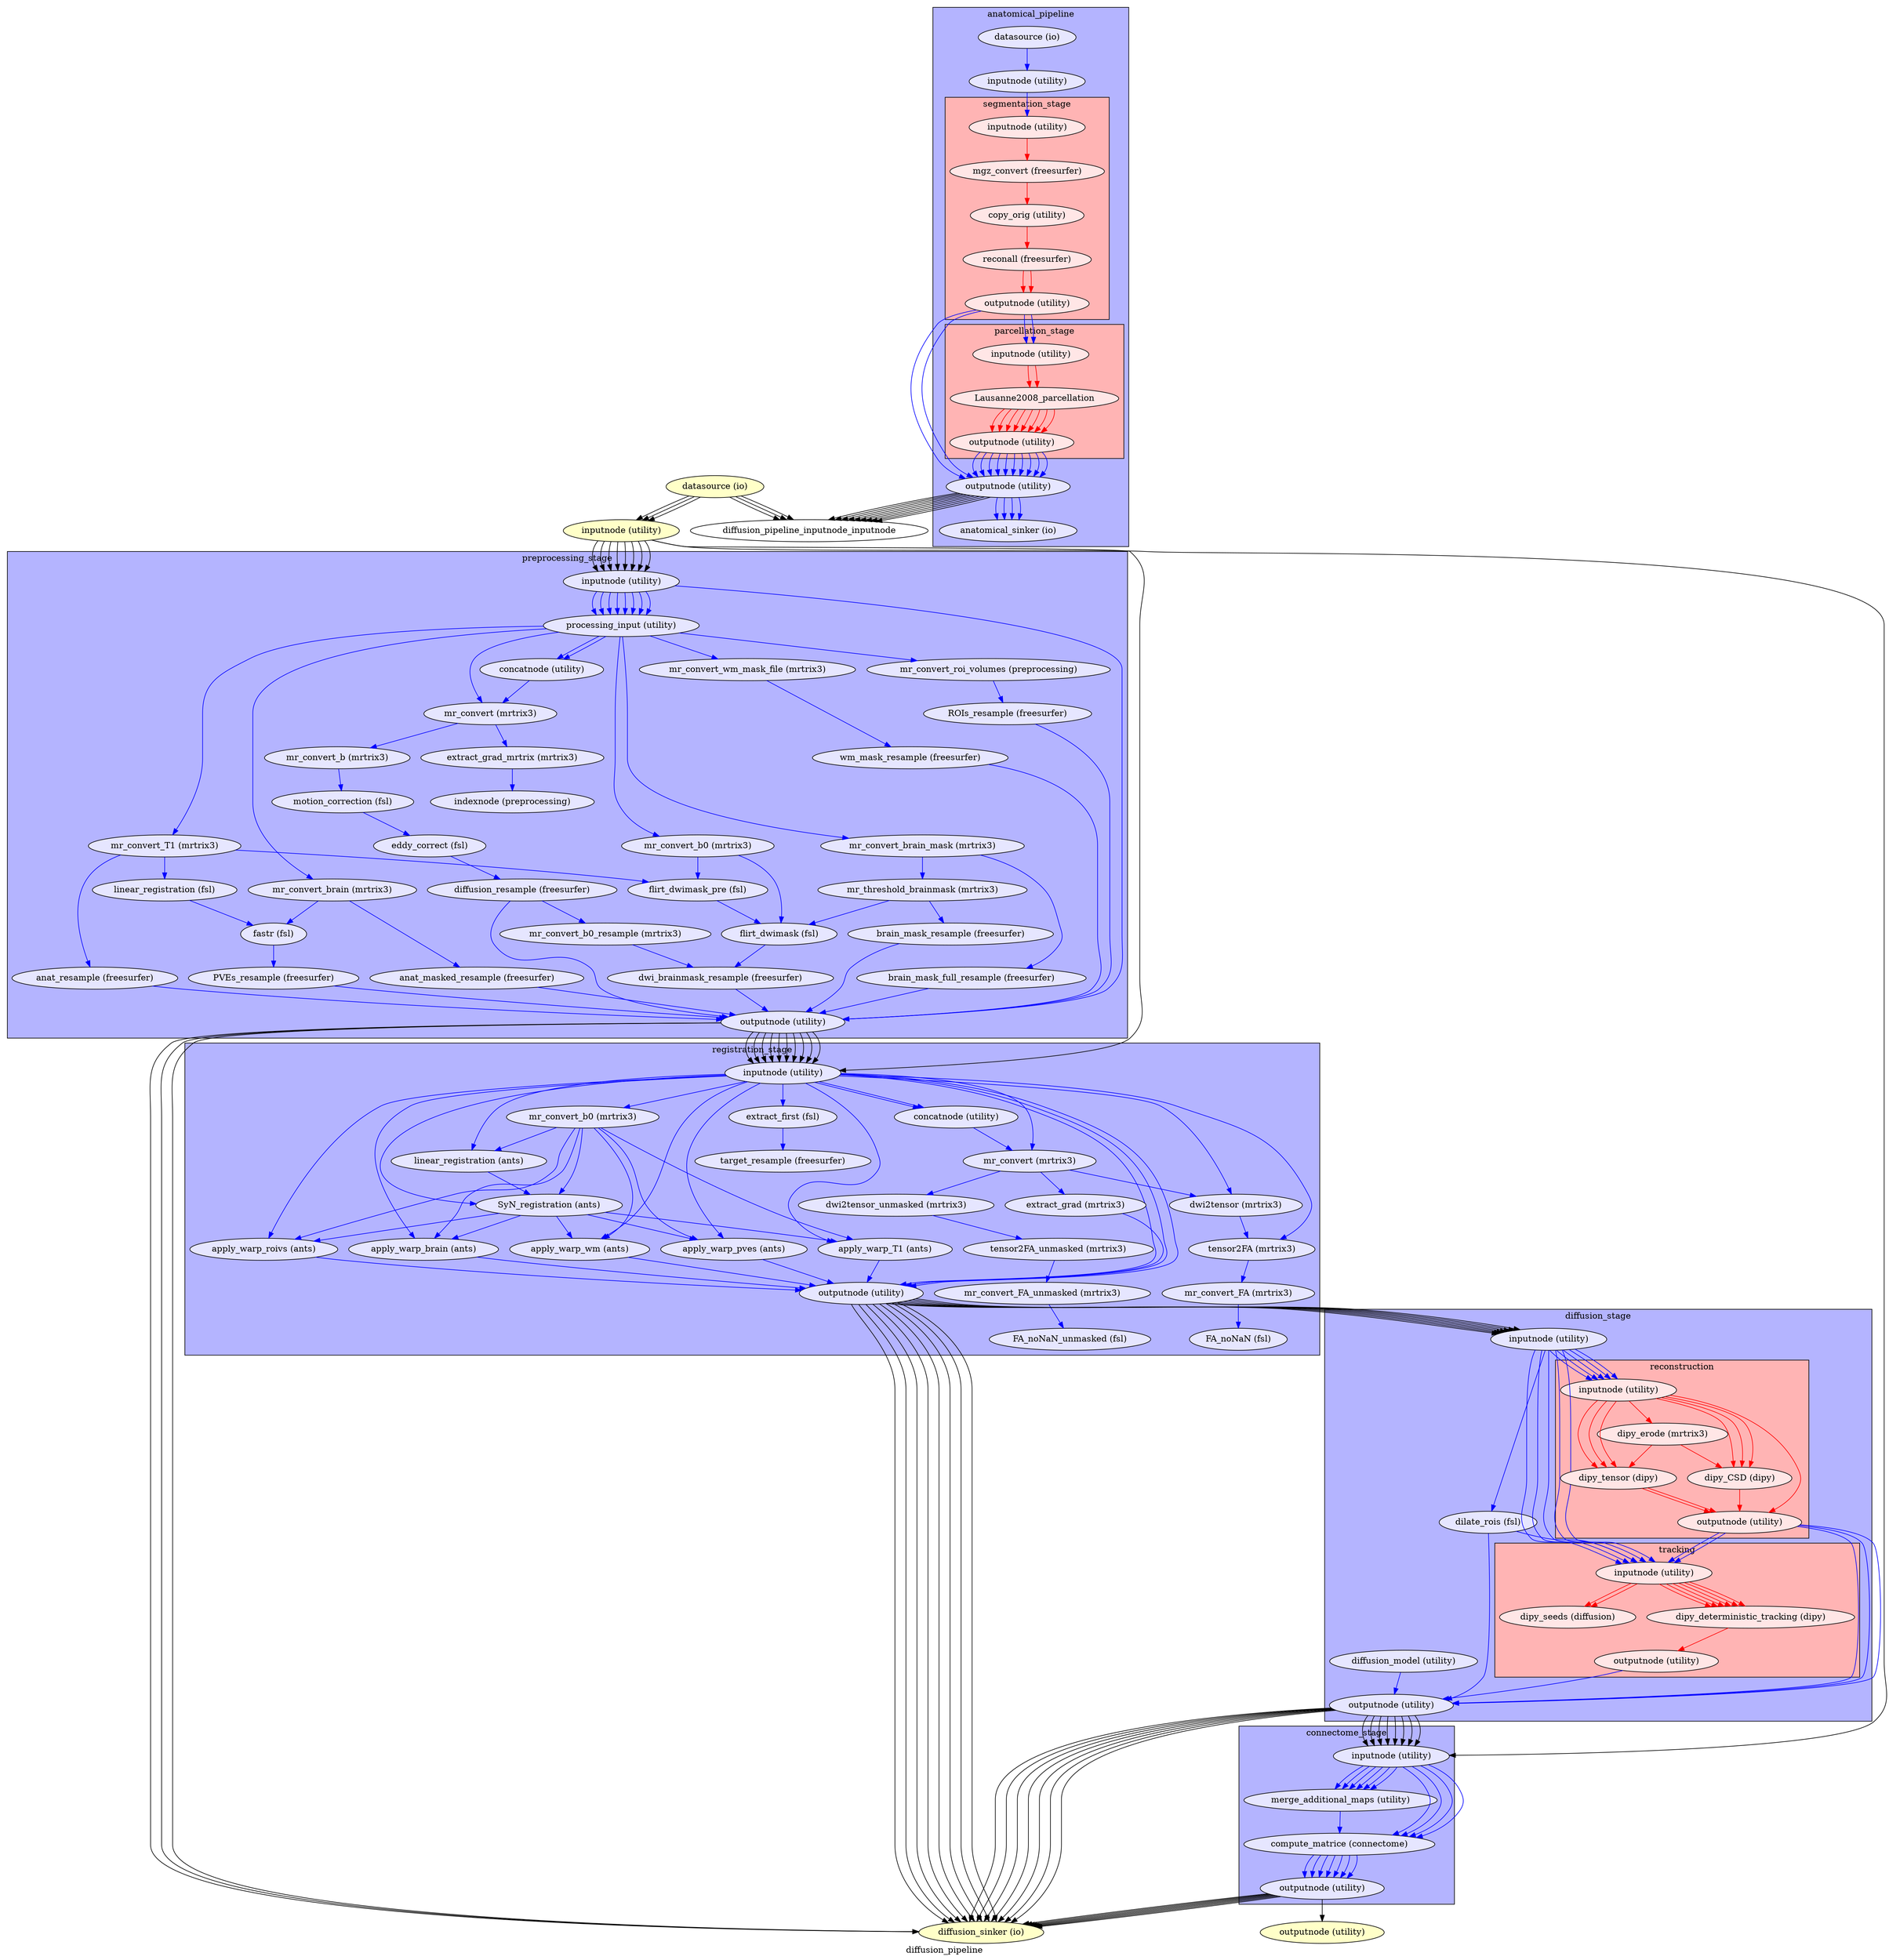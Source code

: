 digraph diffusion_pipeline{
  label="diffusion_pipeline";
  diffusion_pipeline_datasource[label="datasource (io)", style=filled, fillcolor="#FFFFC8"];
  diffusion_pipeline_inputnode[label="inputnode (utility)", style=filled, fillcolor="#FFFFC8"];
  diffusion_pipeline_outputnode[label="outputnode (utility)", style=filled, fillcolor="#FFFFC8"];
  diffusion_pipeline_diffusion_sinker[label="diffusion_sinker (io)", style=filled, fillcolor="#FFFFC8"];
  diffusion_pipeline_datasource -> diffusion_pipeline_inputnode;
  diffusion_pipeline_datasource -> diffusion_pipeline_inputnode;
  diffusion_pipeline_datasource -> diffusion_pipeline_inputnode;
  subgraph cluster_diffusion_pipeline_anatomical_pipeline {
      edge [color="#0000FF"];
      style=filled;
      fillcolor="#B4B4FF";
      label="anatomical_pipeline";
    diffusion_pipeline_anatomical_pipeline_datasource[label="datasource (io)", style=filled, fillcolor="#E6E6FF"];
    diffusion_pipeline_anatomical_pipeline_inputnode[label="inputnode (utility)", style=filled, fillcolor="#E6E6FF"];
    diffusion_pipeline_anatomical_pipeline_outputnode[label="outputnode (utility)", style=filled, fillcolor="#E6E6FF"];
    diffusion_pipeline_anatomical_pipeline_anatomical_sinker[label="anatomical_sinker (io)", style=filled, fillcolor="#E6E6FF"];
    diffusion_pipeline_anatomical_pipeline_datasource -> diffusion_pipeline_anatomical_pipeline_inputnode;
    subgraph cluster_diffusion_pipeline_anatomical_pipeline_segmentation_stage {
            edge [color="#FF0000"];
            style=filled;
            fillcolor="#FFB4B4";
            label="segmentation_stage";
        diffusion_pipeline_anatomical_pipeline_segmentation_stage_inputnode[label="inputnode (utility)", style=filled, fillcolor="#FFE6E6"];
        diffusion_pipeline_anatomical_pipeline_segmentation_stage_mgz_convert[label="mgz_convert (freesurfer)", style=filled, fillcolor="#FFE6E6"];
        diffusion_pipeline_anatomical_pipeline_segmentation_stage_copy_orig[label="copy_orig (utility)", style=filled, fillcolor="#FFE6E6"];
        diffusion_pipeline_anatomical_pipeline_segmentation_stage_reconall[label="reconall (freesurfer)", style=filled, fillcolor="#FFE6E6"];
        diffusion_pipeline_anatomical_pipeline_segmentation_stage_outputnode[label="outputnode (utility)", style=filled, fillcolor="#FFE6E6"];
        diffusion_pipeline_anatomical_pipeline_segmentation_stage_inputnode -> diffusion_pipeline_anatomical_pipeline_segmentation_stage_mgz_convert;
        diffusion_pipeline_anatomical_pipeline_segmentation_stage_mgz_convert -> diffusion_pipeline_anatomical_pipeline_segmentation_stage_copy_orig;
        diffusion_pipeline_anatomical_pipeline_segmentation_stage_copy_orig -> diffusion_pipeline_anatomical_pipeline_segmentation_stage_reconall;
        diffusion_pipeline_anatomical_pipeline_segmentation_stage_reconall -> diffusion_pipeline_anatomical_pipeline_segmentation_stage_outputnode;
        diffusion_pipeline_anatomical_pipeline_segmentation_stage_reconall -> diffusion_pipeline_anatomical_pipeline_segmentation_stage_outputnode;
    }
    subgraph cluster_diffusion_pipeline_anatomical_pipeline_parcellation_stage {
            edge [color="#FF0000"];
            style=filled;
            fillcolor="#FFB4B4";
            label="parcellation_stage";
        diffusion_pipeline_anatomical_pipeline_parcellation_stage_inputnode[label="inputnode (utility)", style=filled, fillcolor="#FFE6E6"];
        diffusion_pipeline_anatomical_pipeline_parcellation_stage_Lausanne2008_parcellation[label="Lausanne2008_parcellation", style=filled, fillcolor="#FFE6E6"];
        diffusion_pipeline_anatomical_pipeline_parcellation_stage_outputnode[label="outputnode (utility)", style=filled, fillcolor="#FFE6E6"];
        diffusion_pipeline_anatomical_pipeline_parcellation_stage_inputnode -> diffusion_pipeline_anatomical_pipeline_parcellation_stage_Lausanne2008_parcellation;
        diffusion_pipeline_anatomical_pipeline_parcellation_stage_inputnode -> diffusion_pipeline_anatomical_pipeline_parcellation_stage_Lausanne2008_parcellation;
        diffusion_pipeline_anatomical_pipeline_parcellation_stage_Lausanne2008_parcellation -> diffusion_pipeline_anatomical_pipeline_parcellation_stage_outputnode;
        diffusion_pipeline_anatomical_pipeline_parcellation_stage_Lausanne2008_parcellation -> diffusion_pipeline_anatomical_pipeline_parcellation_stage_outputnode;
        diffusion_pipeline_anatomical_pipeline_parcellation_stage_Lausanne2008_parcellation -> diffusion_pipeline_anatomical_pipeline_parcellation_stage_outputnode;
        diffusion_pipeline_anatomical_pipeline_parcellation_stage_Lausanne2008_parcellation -> diffusion_pipeline_anatomical_pipeline_parcellation_stage_outputnode;
        diffusion_pipeline_anatomical_pipeline_parcellation_stage_Lausanne2008_parcellation -> diffusion_pipeline_anatomical_pipeline_parcellation_stage_outputnode;
        diffusion_pipeline_anatomical_pipeline_parcellation_stage_Lausanne2008_parcellation -> diffusion_pipeline_anatomical_pipeline_parcellation_stage_outputnode;
        diffusion_pipeline_anatomical_pipeline_parcellation_stage_Lausanne2008_parcellation -> diffusion_pipeline_anatomical_pipeline_parcellation_stage_outputnode;
        diffusion_pipeline_anatomical_pipeline_parcellation_stage_Lausanne2008_parcellation -> diffusion_pipeline_anatomical_pipeline_parcellation_stage_outputnode;
    }
    diffusion_pipeline_anatomical_pipeline_outputnode -> diffusion_pipeline_anatomical_pipeline_anatomical_sinker;
    diffusion_pipeline_anatomical_pipeline_outputnode -> diffusion_pipeline_anatomical_pipeline_anatomical_sinker;
    diffusion_pipeline_anatomical_pipeline_outputnode -> diffusion_pipeline_anatomical_pipeline_anatomical_sinker;
    diffusion_pipeline_anatomical_pipeline_outputnode -> diffusion_pipeline_anatomical_pipeline_anatomical_sinker;
    diffusion_pipeline_anatomical_pipeline_segmentation_stage_outputnode -> diffusion_pipeline_anatomical_pipeline_parcellation_stage_inputnode;
    diffusion_pipeline_anatomical_pipeline_segmentation_stage_outputnode -> diffusion_pipeline_anatomical_pipeline_parcellation_stage_inputnode;
    diffusion_pipeline_anatomical_pipeline_segmentation_stage_outputnode -> diffusion_pipeline_anatomical_pipeline_outputnode;
    diffusion_pipeline_anatomical_pipeline_segmentation_stage_outputnode -> diffusion_pipeline_anatomical_pipeline_outputnode;
    diffusion_pipeline_anatomical_pipeline_inputnode -> diffusion_pipeline_anatomical_pipeline_segmentation_stage_inputnode;
    diffusion_pipeline_anatomical_pipeline_parcellation_stage_outputnode -> diffusion_pipeline_anatomical_pipeline_outputnode;
    diffusion_pipeline_anatomical_pipeline_parcellation_stage_outputnode -> diffusion_pipeline_anatomical_pipeline_outputnode;
    diffusion_pipeline_anatomical_pipeline_parcellation_stage_outputnode -> diffusion_pipeline_anatomical_pipeline_outputnode;
    diffusion_pipeline_anatomical_pipeline_parcellation_stage_outputnode -> diffusion_pipeline_anatomical_pipeline_outputnode;
    diffusion_pipeline_anatomical_pipeline_parcellation_stage_outputnode -> diffusion_pipeline_anatomical_pipeline_outputnode;
    diffusion_pipeline_anatomical_pipeline_parcellation_stage_outputnode -> diffusion_pipeline_anatomical_pipeline_outputnode;
    diffusion_pipeline_anatomical_pipeline_parcellation_stage_outputnode -> diffusion_pipeline_anatomical_pipeline_outputnode;
    diffusion_pipeline_anatomical_pipeline_parcellation_stage_outputnode -> diffusion_pipeline_anatomical_pipeline_outputnode;
    diffusion_pipeline_anatomical_pipeline_parcellation_stage_outputnode -> diffusion_pipeline_anatomical_pipeline_outputnode;
    diffusion_pipeline_anatomical_pipeline_parcellation_stage_outputnode -> diffusion_pipeline_anatomical_pipeline_outputnode;
  }
  subgraph cluster_diffusion_pipeline_preprocessing_stage {
      edge [color="#0000FF"];
      style=filled;
      fillcolor="#B4B4FF";
      label="preprocessing_stage";
    diffusion_pipeline_preprocessing_stage_inputnode[label="inputnode (utility)", style=filled, fillcolor="#E6E6FF"];
    diffusion_pipeline_preprocessing_stage_processing_input[label="processing_input (utility)", style=filled, fillcolor="#E6E6FF"];
    diffusion_pipeline_preprocessing_stage_mr_convert_b0[label="mr_convert_b0 (mrtrix3)", style=filled, fillcolor="#E6E6FF"];
    diffusion_pipeline_preprocessing_stage_mr_convert_wm_mask_file[label="mr_convert_wm_mask_file (mrtrix3)", style=filled, fillcolor="#E6E6FF"];
    diffusion_pipeline_preprocessing_stage_wm_mask_resample[label="wm_mask_resample (freesurfer)", style=filled, fillcolor="#E6E6FF"];
    diffusion_pipeline_preprocessing_stage_mr_convert_roi_volumes[label="mr_convert_roi_volumes (preprocessing)", style=filled, fillcolor="#E6E6FF"];
    diffusion_pipeline_preprocessing_stage_mr_convert_T1[label="mr_convert_T1 (mrtrix3)", style=filled, fillcolor="#E6E6FF"];
    diffusion_pipeline_preprocessing_stage_flirt_dwimask_pre[label="flirt_dwimask_pre (fsl)", style=filled, fillcolor="#E6E6FF"];
    diffusion_pipeline_preprocessing_stage_concatnode[label="concatnode (utility)", style=filled, fillcolor="#E6E6FF"];
    diffusion_pipeline_preprocessing_stage_ROIs_resample[label="ROIs_resample (freesurfer)", style=filled, fillcolor="#E6E6FF"];
    diffusion_pipeline_preprocessing_stage_mr_convert_brain[label="mr_convert_brain (mrtrix3)", style=filled, fillcolor="#E6E6FF"];
    diffusion_pipeline_preprocessing_stage_anat_masked_resample[label="anat_masked_resample (freesurfer)", style=filled, fillcolor="#E6E6FF"];
    diffusion_pipeline_preprocessing_stage_anat_resample[label="anat_resample (freesurfer)", style=filled, fillcolor="#E6E6FF"];
    diffusion_pipeline_preprocessing_stage_mr_convert[label="mr_convert (mrtrix3)", style=filled, fillcolor="#E6E6FF"];
    diffusion_pipeline_preprocessing_stage_mr_convert_b[label="mr_convert_b (mrtrix3)", style=filled, fillcolor="#E6E6FF"];
    diffusion_pipeline_preprocessing_stage_motion_correction[label="motion_correction (fsl)", style=filled, fillcolor="#E6E6FF"];
    diffusion_pipeline_preprocessing_stage_eddy_correct[label="eddy_correct (fsl)", style=filled, fillcolor="#E6E6FF"];
    diffusion_pipeline_preprocessing_stage_diffusion_resample[label="diffusion_resample (freesurfer)", style=filled, fillcolor="#E6E6FF"];
    diffusion_pipeline_preprocessing_stage_mr_convert_b0_resample[label="mr_convert_b0_resample (mrtrix3)", style=filled, fillcolor="#E6E6FF"];
    diffusion_pipeline_preprocessing_stage_extract_grad_mrtrix[label="extract_grad_mrtrix (mrtrix3)", style=filled, fillcolor="#E6E6FF"];
    diffusion_pipeline_preprocessing_stage_indexnode[label="indexnode (preprocessing)", style=filled, fillcolor="#E6E6FF"];
    diffusion_pipeline_preprocessing_stage_mr_convert_brain_mask[label="mr_convert_brain_mask (mrtrix3)", style=filled, fillcolor="#E6E6FF"];
    diffusion_pipeline_preprocessing_stage_mr_threshold_brainmask[label="mr_threshold_brainmask (mrtrix3)", style=filled, fillcolor="#E6E6FF"];
    diffusion_pipeline_preprocessing_stage_flirt_dwimask[label="flirt_dwimask (fsl)", style=filled, fillcolor="#E6E6FF"];
    diffusion_pipeline_preprocessing_stage_dwi_brainmask_resample[label="dwi_brainmask_resample (freesurfer)", style=filled, fillcolor="#E6E6FF"];
    diffusion_pipeline_preprocessing_stage_brain_mask_resample[label="brain_mask_resample (freesurfer)", style=filled, fillcolor="#E6E6FF"];
    diffusion_pipeline_preprocessing_stage_brain_mask_full_resample[label="brain_mask_full_resample (freesurfer)", style=filled, fillcolor="#E6E6FF"];
    diffusion_pipeline_preprocessing_stage_linear_registration[label="linear_registration (fsl)", style=filled, fillcolor="#E6E6FF"];
    diffusion_pipeline_preprocessing_stage_fastr[label="fastr (fsl)", style=filled, fillcolor="#E6E6FF"];
    diffusion_pipeline_preprocessing_stage_PVEs_resample[label="PVEs_resample (freesurfer)", style=filled, fillcolor="#E6E6FF"];
    diffusion_pipeline_preprocessing_stage_outputnode[label="outputnode (utility)", style=filled, fillcolor="#E6E6FF"];
    diffusion_pipeline_preprocessing_stage_inputnode -> diffusion_pipeline_preprocessing_stage_processing_input;
    diffusion_pipeline_preprocessing_stage_inputnode -> diffusion_pipeline_preprocessing_stage_processing_input;
    diffusion_pipeline_preprocessing_stage_inputnode -> diffusion_pipeline_preprocessing_stage_processing_input;
    diffusion_pipeline_preprocessing_stage_inputnode -> diffusion_pipeline_preprocessing_stage_processing_input;
    diffusion_pipeline_preprocessing_stage_inputnode -> diffusion_pipeline_preprocessing_stage_processing_input;
    diffusion_pipeline_preprocessing_stage_inputnode -> diffusion_pipeline_preprocessing_stage_processing_input;
    diffusion_pipeline_preprocessing_stage_inputnode -> diffusion_pipeline_preprocessing_stage_processing_input;
    diffusion_pipeline_preprocessing_stage_inputnode -> diffusion_pipeline_preprocessing_stage_processing_input;
    diffusion_pipeline_preprocessing_stage_inputnode -> diffusion_pipeline_preprocessing_stage_outputnode;
    diffusion_pipeline_preprocessing_stage_processing_input -> diffusion_pipeline_preprocessing_stage_mr_convert_wm_mask_file;
    diffusion_pipeline_preprocessing_stage_processing_input -> diffusion_pipeline_preprocessing_stage_mr_convert_brain;
    diffusion_pipeline_preprocessing_stage_processing_input -> diffusion_pipeline_preprocessing_stage_mr_convert_b0;
    diffusion_pipeline_preprocessing_stage_processing_input -> diffusion_pipeline_preprocessing_stage_mr_convert_roi_volumes;
    diffusion_pipeline_preprocessing_stage_processing_input -> diffusion_pipeline_preprocessing_stage_mr_convert;
    diffusion_pipeline_preprocessing_stage_processing_input -> diffusion_pipeline_preprocessing_stage_mr_convert_brain_mask;
    diffusion_pipeline_preprocessing_stage_processing_input -> diffusion_pipeline_preprocessing_stage_concatnode;
    diffusion_pipeline_preprocessing_stage_processing_input -> diffusion_pipeline_preprocessing_stage_concatnode;
    diffusion_pipeline_preprocessing_stage_processing_input -> diffusion_pipeline_preprocessing_stage_mr_convert_T1;
    diffusion_pipeline_preprocessing_stage_mr_convert_b0 -> diffusion_pipeline_preprocessing_stage_flirt_dwimask_pre;
    diffusion_pipeline_preprocessing_stage_mr_convert_b0 -> diffusion_pipeline_preprocessing_stage_flirt_dwimask;
    diffusion_pipeline_preprocessing_stage_mr_convert_wm_mask_file -> diffusion_pipeline_preprocessing_stage_wm_mask_resample;
    diffusion_pipeline_preprocessing_stage_wm_mask_resample -> diffusion_pipeline_preprocessing_stage_outputnode;
    diffusion_pipeline_preprocessing_stage_mr_convert_roi_volumes -> diffusion_pipeline_preprocessing_stage_ROIs_resample;
    diffusion_pipeline_preprocessing_stage_mr_convert_T1 -> diffusion_pipeline_preprocessing_stage_linear_registration;
    diffusion_pipeline_preprocessing_stage_mr_convert_T1 -> diffusion_pipeline_preprocessing_stage_anat_resample;
    diffusion_pipeline_preprocessing_stage_mr_convert_T1 -> diffusion_pipeline_preprocessing_stage_flirt_dwimask_pre;
    diffusion_pipeline_preprocessing_stage_flirt_dwimask_pre -> diffusion_pipeline_preprocessing_stage_flirt_dwimask;
    diffusion_pipeline_preprocessing_stage_concatnode -> diffusion_pipeline_preprocessing_stage_mr_convert;
    diffusion_pipeline_preprocessing_stage_ROIs_resample -> diffusion_pipeline_preprocessing_stage_outputnode;
    diffusion_pipeline_preprocessing_stage_mr_convert_brain -> diffusion_pipeline_preprocessing_stage_fastr;
    diffusion_pipeline_preprocessing_stage_mr_convert_brain -> diffusion_pipeline_preprocessing_stage_anat_masked_resample;
    diffusion_pipeline_preprocessing_stage_anat_masked_resample -> diffusion_pipeline_preprocessing_stage_outputnode;
    diffusion_pipeline_preprocessing_stage_anat_resample -> diffusion_pipeline_preprocessing_stage_outputnode;
    diffusion_pipeline_preprocessing_stage_mr_convert -> diffusion_pipeline_preprocessing_stage_mr_convert_b;
    diffusion_pipeline_preprocessing_stage_mr_convert -> diffusion_pipeline_preprocessing_stage_extract_grad_mrtrix;
    diffusion_pipeline_preprocessing_stage_mr_convert_b -> diffusion_pipeline_preprocessing_stage_motion_correction;
    diffusion_pipeline_preprocessing_stage_motion_correction -> diffusion_pipeline_preprocessing_stage_eddy_correct;
    diffusion_pipeline_preprocessing_stage_eddy_correct -> diffusion_pipeline_preprocessing_stage_diffusion_resample;
    diffusion_pipeline_preprocessing_stage_diffusion_resample -> diffusion_pipeline_preprocessing_stage_outputnode;
    diffusion_pipeline_preprocessing_stage_diffusion_resample -> diffusion_pipeline_preprocessing_stage_mr_convert_b0_resample;
    diffusion_pipeline_preprocessing_stage_mr_convert_b0_resample -> diffusion_pipeline_preprocessing_stage_dwi_brainmask_resample;
    diffusion_pipeline_preprocessing_stage_extract_grad_mrtrix -> diffusion_pipeline_preprocessing_stage_indexnode;
    diffusion_pipeline_preprocessing_stage_mr_convert_brain_mask -> diffusion_pipeline_preprocessing_stage_mr_threshold_brainmask;
    diffusion_pipeline_preprocessing_stage_mr_convert_brain_mask -> diffusion_pipeline_preprocessing_stage_brain_mask_full_resample;
    diffusion_pipeline_preprocessing_stage_mr_threshold_brainmask -> diffusion_pipeline_preprocessing_stage_flirt_dwimask;
    diffusion_pipeline_preprocessing_stage_mr_threshold_brainmask -> diffusion_pipeline_preprocessing_stage_brain_mask_resample;
    diffusion_pipeline_preprocessing_stage_flirt_dwimask -> diffusion_pipeline_preprocessing_stage_dwi_brainmask_resample;
    diffusion_pipeline_preprocessing_stage_dwi_brainmask_resample -> diffusion_pipeline_preprocessing_stage_outputnode;
    diffusion_pipeline_preprocessing_stage_brain_mask_resample -> diffusion_pipeline_preprocessing_stage_outputnode;
    diffusion_pipeline_preprocessing_stage_brain_mask_full_resample -> diffusion_pipeline_preprocessing_stage_outputnode;
    diffusion_pipeline_preprocessing_stage_linear_registration -> diffusion_pipeline_preprocessing_stage_fastr;
    diffusion_pipeline_preprocessing_stage_fastr -> diffusion_pipeline_preprocessing_stage_PVEs_resample;
    diffusion_pipeline_preprocessing_stage_PVEs_resample -> diffusion_pipeline_preprocessing_stage_outputnode;
  }
  subgraph cluster_diffusion_pipeline_registration_stage {
      edge [color="#0000FF"];
      style=filled;
      fillcolor="#B4B4FF";
      label="registration_stage";
    diffusion_pipeline_registration_stage_inputnode[label="inputnode (utility)", style=filled, fillcolor="#E6E6FF"];
    diffusion_pipeline_registration_stage_mr_convert_b0[label="mr_convert_b0 (mrtrix3)", style=filled, fillcolor="#E6E6FF"];
    diffusion_pipeline_registration_stage_concatnode[label="concatnode (utility)", style=filled, fillcolor="#E6E6FF"];
    diffusion_pipeline_registration_stage_mr_convert[label="mr_convert (mrtrix3)", style=filled, fillcolor="#E6E6FF"];
    diffusion_pipeline_registration_stage_extract_first[label="extract_first (fsl)", style=filled, fillcolor="#E6E6FF"];
    diffusion_pipeline_registration_stage_linear_registration[label="linear_registration (ants)", style=filled, fillcolor="#E6E6FF"];
    diffusion_pipeline_registration_stage_SyN_registration[label="SyN_registration (ants)", style=filled, fillcolor="#E6E6FF"];
    diffusion_pipeline_registration_stage_apply_warp_roivs[label="apply_warp_roivs (ants)", style=filled, fillcolor="#E6E6FF"];
    diffusion_pipeline_registration_stage_apply_warp_brain[label="apply_warp_brain (ants)", style=filled, fillcolor="#E6E6FF"];
    diffusion_pipeline_registration_stage_apply_warp_wm[label="apply_warp_wm (ants)", style=filled, fillcolor="#E6E6FF"];
    diffusion_pipeline_registration_stage_extract_grad[label="extract_grad (mrtrix3)", style=filled, fillcolor="#E6E6FF"];
    diffusion_pipeline_registration_stage_target_resample[label="target_resample (freesurfer)", style=filled, fillcolor="#E6E6FF"];
    diffusion_pipeline_registration_stage_dwi2tensor_unmasked[label="dwi2tensor_unmasked (mrtrix3)", style=filled, fillcolor="#E6E6FF"];
    diffusion_pipeline_registration_stage_tensor2FA_unmasked[label="tensor2FA_unmasked (mrtrix3)", style=filled, fillcolor="#E6E6FF"];
    diffusion_pipeline_registration_stage_mr_convert_FA_unmasked[label="mr_convert_FA_unmasked (mrtrix3)", style=filled, fillcolor="#E6E6FF"];
    diffusion_pipeline_registration_stage_FA_noNaN_unmasked[label="FA_noNaN_unmasked (fsl)", style=filled, fillcolor="#E6E6FF"];
    diffusion_pipeline_registration_stage_apply_warp_pves[label="apply_warp_pves (ants)", style=filled, fillcolor="#E6E6FF"];
    diffusion_pipeline_registration_stage_dwi2tensor[label="dwi2tensor (mrtrix3)", style=filled, fillcolor="#E6E6FF"];
    diffusion_pipeline_registration_stage_tensor2FA[label="tensor2FA (mrtrix3)", style=filled, fillcolor="#E6E6FF"];
    diffusion_pipeline_registration_stage_mr_convert_FA[label="mr_convert_FA (mrtrix3)", style=filled, fillcolor="#E6E6FF"];
    diffusion_pipeline_registration_stage_FA_noNaN[label="FA_noNaN (fsl)", style=filled, fillcolor="#E6E6FF"];
    diffusion_pipeline_registration_stage_apply_warp_T1[label="apply_warp_T1 (ants)", style=filled, fillcolor="#E6E6FF"];
    diffusion_pipeline_registration_stage_outputnode[label="outputnode (utility)", style=filled, fillcolor="#E6E6FF"];
    diffusion_pipeline_registration_stage_inputnode -> diffusion_pipeline_registration_stage_extract_first;
    diffusion_pipeline_registration_stage_inputnode -> diffusion_pipeline_registration_stage_apply_warp_roivs;
    diffusion_pipeline_registration_stage_inputnode -> diffusion_pipeline_registration_stage_dwi2tensor;
    diffusion_pipeline_registration_stage_inputnode -> diffusion_pipeline_registration_stage_tensor2FA;
    diffusion_pipeline_registration_stage_inputnode -> diffusion_pipeline_registration_stage_linear_registration;
    diffusion_pipeline_registration_stage_inputnode -> diffusion_pipeline_registration_stage_mr_convert_b0;
    diffusion_pipeline_registration_stage_inputnode -> diffusion_pipeline_registration_stage_apply_warp_brain;
    diffusion_pipeline_registration_stage_inputnode -> diffusion_pipeline_registration_stage_outputnode;
    diffusion_pipeline_registration_stage_inputnode -> diffusion_pipeline_registration_stage_outputnode;
    diffusion_pipeline_registration_stage_inputnode -> diffusion_pipeline_registration_stage_outputnode;
    diffusion_pipeline_registration_stage_inputnode -> diffusion_pipeline_registration_stage_mr_convert;
    diffusion_pipeline_registration_stage_inputnode -> diffusion_pipeline_registration_stage_apply_warp_wm;
    diffusion_pipeline_registration_stage_inputnode -> diffusion_pipeline_registration_stage_apply_warp_T1;
    diffusion_pipeline_registration_stage_inputnode -> diffusion_pipeline_registration_stage_apply_warp_pves;
    diffusion_pipeline_registration_stage_inputnode -> diffusion_pipeline_registration_stage_SyN_registration;
    diffusion_pipeline_registration_stage_inputnode -> diffusion_pipeline_registration_stage_concatnode;
    diffusion_pipeline_registration_stage_inputnode -> diffusion_pipeline_registration_stage_concatnode;
    diffusion_pipeline_registration_stage_mr_convert_b0 -> diffusion_pipeline_registration_stage_apply_warp_T1;
    diffusion_pipeline_registration_stage_mr_convert_b0 -> diffusion_pipeline_registration_stage_apply_warp_pves;
    diffusion_pipeline_registration_stage_mr_convert_b0 -> diffusion_pipeline_registration_stage_linear_registration;
    diffusion_pipeline_registration_stage_mr_convert_b0 -> diffusion_pipeline_registration_stage_SyN_registration;
    diffusion_pipeline_registration_stage_mr_convert_b0 -> diffusion_pipeline_registration_stage_apply_warp_roivs;
    diffusion_pipeline_registration_stage_mr_convert_b0 -> diffusion_pipeline_registration_stage_apply_warp_wm;
    diffusion_pipeline_registration_stage_mr_convert_b0 -> diffusion_pipeline_registration_stage_apply_warp_brain;
    diffusion_pipeline_registration_stage_concatnode -> diffusion_pipeline_registration_stage_mr_convert;
    diffusion_pipeline_registration_stage_mr_convert -> diffusion_pipeline_registration_stage_extract_grad;
    diffusion_pipeline_registration_stage_mr_convert -> diffusion_pipeline_registration_stage_dwi2tensor;
    diffusion_pipeline_registration_stage_mr_convert -> diffusion_pipeline_registration_stage_dwi2tensor_unmasked;
    diffusion_pipeline_registration_stage_extract_first -> diffusion_pipeline_registration_stage_target_resample;
    diffusion_pipeline_registration_stage_linear_registration -> diffusion_pipeline_registration_stage_SyN_registration;
    diffusion_pipeline_registration_stage_SyN_registration -> diffusion_pipeline_registration_stage_apply_warp_pves;
    diffusion_pipeline_registration_stage_SyN_registration -> diffusion_pipeline_registration_stage_apply_warp_T1;
    diffusion_pipeline_registration_stage_SyN_registration -> diffusion_pipeline_registration_stage_apply_warp_roivs;
    diffusion_pipeline_registration_stage_SyN_registration -> diffusion_pipeline_registration_stage_apply_warp_brain;
    diffusion_pipeline_registration_stage_SyN_registration -> diffusion_pipeline_registration_stage_apply_warp_wm;
    diffusion_pipeline_registration_stage_apply_warp_roivs -> diffusion_pipeline_registration_stage_outputnode;
    diffusion_pipeline_registration_stage_apply_warp_brain -> diffusion_pipeline_registration_stage_outputnode;
    diffusion_pipeline_registration_stage_apply_warp_wm -> diffusion_pipeline_registration_stage_outputnode;
    diffusion_pipeline_registration_stage_extract_grad -> diffusion_pipeline_registration_stage_outputnode;
    diffusion_pipeline_registration_stage_dwi2tensor_unmasked -> diffusion_pipeline_registration_stage_tensor2FA_unmasked;
    diffusion_pipeline_registration_stage_tensor2FA_unmasked -> diffusion_pipeline_registration_stage_mr_convert_FA_unmasked;
    diffusion_pipeline_registration_stage_mr_convert_FA_unmasked -> diffusion_pipeline_registration_stage_FA_noNaN_unmasked;
    diffusion_pipeline_registration_stage_apply_warp_pves -> diffusion_pipeline_registration_stage_outputnode;
    diffusion_pipeline_registration_stage_dwi2tensor -> diffusion_pipeline_registration_stage_tensor2FA;
    diffusion_pipeline_registration_stage_tensor2FA -> diffusion_pipeline_registration_stage_mr_convert_FA;
    diffusion_pipeline_registration_stage_mr_convert_FA -> diffusion_pipeline_registration_stage_FA_noNaN;
    diffusion_pipeline_registration_stage_apply_warp_T1 -> diffusion_pipeline_registration_stage_outputnode;
  }
  subgraph cluster_diffusion_pipeline_diffusion_stage {
      edge [color="#0000FF"];
      style=filled;
      fillcolor="#B4B4FF";
      label="diffusion_stage";
    diffusion_pipeline_diffusion_stage_inputnode[label="inputnode (utility)", style=filled, fillcolor="#E6E6FF"];
    diffusion_pipeline_diffusion_stage_dilate_rois[label="dilate_rois (fsl)", style=filled, fillcolor="#E6E6FF"];
    diffusion_pipeline_diffusion_stage_diffusion_model[label="diffusion_model (utility)", style=filled, fillcolor="#E6E6FF"];
    diffusion_pipeline_diffusion_stage_outputnode[label="outputnode (utility)", style=filled, fillcolor="#E6E6FF"];
    diffusion_pipeline_diffusion_stage_inputnode -> diffusion_pipeline_diffusion_stage_dilate_rois;
    diffusion_pipeline_diffusion_stage_dilate_rois -> diffusion_pipeline_diffusion_stage_outputnode;
    subgraph cluster_diffusion_pipeline_diffusion_stage_reconstruction {
            edge [color="#FF0000"];
            style=filled;
            fillcolor="#FFB4B4";
            label="reconstruction";
        diffusion_pipeline_diffusion_stage_reconstruction_inputnode[label="inputnode (utility)", style=filled, fillcolor="#FFE6E6"];
        diffusion_pipeline_diffusion_stage_reconstruction_dipy_erode[label="dipy_erode (mrtrix3)", style=filled, fillcolor="#FFE6E6"];
        diffusion_pipeline_diffusion_stage_reconstruction_dipy_tensor[label="dipy_tensor (dipy)", style=filled, fillcolor="#FFE6E6"];
        diffusion_pipeline_diffusion_stage_reconstruction_dipy_CSD[label="dipy_CSD (dipy)", style=filled, fillcolor="#FFE6E6"];
        diffusion_pipeline_diffusion_stage_reconstruction_outputnode[label="outputnode (utility)", style=filled, fillcolor="#FFE6E6"];
        diffusion_pipeline_diffusion_stage_reconstruction_inputnode -> diffusion_pipeline_diffusion_stage_reconstruction_dipy_erode;
        diffusion_pipeline_diffusion_stage_reconstruction_inputnode -> diffusion_pipeline_diffusion_stage_reconstruction_outputnode;
        diffusion_pipeline_diffusion_stage_reconstruction_inputnode -> diffusion_pipeline_diffusion_stage_reconstruction_dipy_tensor;
        diffusion_pipeline_diffusion_stage_reconstruction_inputnode -> diffusion_pipeline_diffusion_stage_reconstruction_dipy_tensor;
        diffusion_pipeline_diffusion_stage_reconstruction_inputnode -> diffusion_pipeline_diffusion_stage_reconstruction_dipy_tensor;
        diffusion_pipeline_diffusion_stage_reconstruction_inputnode -> diffusion_pipeline_diffusion_stage_reconstruction_dipy_CSD;
        diffusion_pipeline_diffusion_stage_reconstruction_inputnode -> diffusion_pipeline_diffusion_stage_reconstruction_dipy_CSD;
        diffusion_pipeline_diffusion_stage_reconstruction_inputnode -> diffusion_pipeline_diffusion_stage_reconstruction_dipy_CSD;
        diffusion_pipeline_diffusion_stage_reconstruction_dipy_erode -> diffusion_pipeline_diffusion_stage_reconstruction_dipy_tensor;
        diffusion_pipeline_diffusion_stage_reconstruction_dipy_erode -> diffusion_pipeline_diffusion_stage_reconstruction_dipy_CSD;
        diffusion_pipeline_diffusion_stage_reconstruction_dipy_tensor -> diffusion_pipeline_diffusion_stage_reconstruction_outputnode;
        diffusion_pipeline_diffusion_stage_reconstruction_dipy_tensor -> diffusion_pipeline_diffusion_stage_reconstruction_outputnode;
        diffusion_pipeline_diffusion_stage_reconstruction_dipy_CSD -> diffusion_pipeline_diffusion_stage_reconstruction_outputnode;
    }
    subgraph cluster_diffusion_pipeline_diffusion_stage_tracking {
            edge [color="#FF0000"];
            style=filled;
            fillcolor="#FFB4B4";
            label="tracking";
        diffusion_pipeline_diffusion_stage_tracking_inputnode[label="inputnode (utility)", style=filled, fillcolor="#FFE6E6"];
        diffusion_pipeline_diffusion_stage_tracking_dipy_seeds[label="dipy_seeds (diffusion)", style=filled, fillcolor="#FFE6E6"];
        diffusion_pipeline_diffusion_stage_tracking_dipy_deterministic_tracking[label="dipy_deterministic_tracking (dipy)", style=filled, fillcolor="#FFE6E6"];
        diffusion_pipeline_diffusion_stage_tracking_outputnode[label="outputnode (utility)", style=filled, fillcolor="#FFE6E6"];
        diffusion_pipeline_diffusion_stage_tracking_inputnode -> diffusion_pipeline_diffusion_stage_tracking_dipy_seeds;
        diffusion_pipeline_diffusion_stage_tracking_inputnode -> diffusion_pipeline_diffusion_stage_tracking_dipy_seeds;
        diffusion_pipeline_diffusion_stage_tracking_inputnode -> diffusion_pipeline_diffusion_stage_tracking_dipy_deterministic_tracking;
        diffusion_pipeline_diffusion_stage_tracking_inputnode -> diffusion_pipeline_diffusion_stage_tracking_dipy_deterministic_tracking;
        diffusion_pipeline_diffusion_stage_tracking_inputnode -> diffusion_pipeline_diffusion_stage_tracking_dipy_deterministic_tracking;
        diffusion_pipeline_diffusion_stage_tracking_inputnode -> diffusion_pipeline_diffusion_stage_tracking_dipy_deterministic_tracking;
        diffusion_pipeline_diffusion_stage_tracking_inputnode -> diffusion_pipeline_diffusion_stage_tracking_dipy_deterministic_tracking;
        diffusion_pipeline_diffusion_stage_tracking_inputnode -> diffusion_pipeline_diffusion_stage_tracking_dipy_deterministic_tracking;
        diffusion_pipeline_diffusion_stage_tracking_dipy_deterministic_tracking -> diffusion_pipeline_diffusion_stage_tracking_outputnode;
    }
    diffusion_pipeline_diffusion_stage_diffusion_model -> diffusion_pipeline_diffusion_stage_outputnode;
    diffusion_pipeline_diffusion_stage_reconstruction_outputnode -> diffusion_pipeline_diffusion_stage_outputnode;
    diffusion_pipeline_diffusion_stage_reconstruction_outputnode -> diffusion_pipeline_diffusion_stage_outputnode;
    diffusion_pipeline_diffusion_stage_reconstruction_outputnode -> diffusion_pipeline_diffusion_stage_outputnode;
    diffusion_pipeline_diffusion_stage_reconstruction_outputnode -> diffusion_pipeline_diffusion_stage_tracking_inputnode;
    diffusion_pipeline_diffusion_stage_reconstruction_outputnode -> diffusion_pipeline_diffusion_stage_tracking_inputnode;
    diffusion_pipeline_diffusion_stage_dilate_rois -> diffusion_pipeline_diffusion_stage_tracking_inputnode;
    diffusion_pipeline_diffusion_stage_inputnode -> diffusion_pipeline_diffusion_stage_reconstruction_inputnode;
    diffusion_pipeline_diffusion_stage_inputnode -> diffusion_pipeline_diffusion_stage_reconstruction_inputnode;
    diffusion_pipeline_diffusion_stage_inputnode -> diffusion_pipeline_diffusion_stage_reconstruction_inputnode;
    diffusion_pipeline_diffusion_stage_inputnode -> diffusion_pipeline_diffusion_stage_reconstruction_inputnode;
    diffusion_pipeline_diffusion_stage_inputnode -> diffusion_pipeline_diffusion_stage_reconstruction_inputnode;
    diffusion_pipeline_diffusion_stage_inputnode -> diffusion_pipeline_diffusion_stage_tracking_inputnode;
    diffusion_pipeline_diffusion_stage_inputnode -> diffusion_pipeline_diffusion_stage_tracking_inputnode;
    diffusion_pipeline_diffusion_stage_inputnode -> diffusion_pipeline_diffusion_stage_tracking_inputnode;
    diffusion_pipeline_diffusion_stage_inputnode -> diffusion_pipeline_diffusion_stage_tracking_inputnode;
    diffusion_pipeline_diffusion_stage_inputnode -> diffusion_pipeline_diffusion_stage_tracking_inputnode;
    diffusion_pipeline_diffusion_stage_tracking_outputnode -> diffusion_pipeline_diffusion_stage_outputnode;
  }
  subgraph cluster_diffusion_pipeline_connectome_stage {
      edge [color="#0000FF"];
      style=filled;
      fillcolor="#B4B4FF";
      label="connectome_stage";
    diffusion_pipeline_connectome_stage_inputnode[label="inputnode (utility)", style=filled, fillcolor="#E6E6FF"];
    diffusion_pipeline_connectome_stage_merge_additional_maps[label="merge_additional_maps (utility)", style=filled, fillcolor="#E6E6FF"];
    diffusion_pipeline_connectome_stage_compute_matrice[label="compute_matrice (connectome)", style=filled, fillcolor="#E6E6FF"];
    diffusion_pipeline_connectome_stage_outputnode[label="outputnode (utility)", style=filled, fillcolor="#E6E6FF"];
    diffusion_pipeline_connectome_stage_inputnode -> diffusion_pipeline_connectome_stage_merge_additional_maps;
    diffusion_pipeline_connectome_stage_inputnode -> diffusion_pipeline_connectome_stage_merge_additional_maps;
    diffusion_pipeline_connectome_stage_inputnode -> diffusion_pipeline_connectome_stage_merge_additional_maps;
    diffusion_pipeline_connectome_stage_inputnode -> diffusion_pipeline_connectome_stage_merge_additional_maps;
    diffusion_pipeline_connectome_stage_inputnode -> diffusion_pipeline_connectome_stage_merge_additional_maps;
    diffusion_pipeline_connectome_stage_inputnode -> diffusion_pipeline_connectome_stage_merge_additional_maps;
    diffusion_pipeline_connectome_stage_inputnode -> diffusion_pipeline_connectome_stage_compute_matrice;
    diffusion_pipeline_connectome_stage_inputnode -> diffusion_pipeline_connectome_stage_compute_matrice;
    diffusion_pipeline_connectome_stage_inputnode -> diffusion_pipeline_connectome_stage_compute_matrice;
    diffusion_pipeline_connectome_stage_inputnode -> diffusion_pipeline_connectome_stage_compute_matrice;
    diffusion_pipeline_connectome_stage_merge_additional_maps -> diffusion_pipeline_connectome_stage_compute_matrice;
    diffusion_pipeline_connectome_stage_compute_matrice -> diffusion_pipeline_connectome_stage_outputnode;
    diffusion_pipeline_connectome_stage_compute_matrice -> diffusion_pipeline_connectome_stage_outputnode;
    diffusion_pipeline_connectome_stage_compute_matrice -> diffusion_pipeline_connectome_stage_outputnode;
    diffusion_pipeline_connectome_stage_compute_matrice -> diffusion_pipeline_connectome_stage_outputnode;
    diffusion_pipeline_connectome_stage_compute_matrice -> diffusion_pipeline_connectome_stage_outputnode;
    diffusion_pipeline_connectome_stage_compute_matrice -> diffusion_pipeline_connectome_stage_outputnode;
    diffusion_pipeline_connectome_stage_compute_matrice -> diffusion_pipeline_connectome_stage_outputnode;
  }
  diffusion_pipeline_inputnode -> diffusion_pipeline_registration_stage_inputnode;
  diffusion_pipeline_inputnode -> diffusion_pipeline_preprocessing_stage_inputnode;
  diffusion_pipeline_inputnode -> diffusion_pipeline_preprocessing_stage_inputnode;
  diffusion_pipeline_inputnode -> diffusion_pipeline_preprocessing_stage_inputnode;
  diffusion_pipeline_inputnode -> diffusion_pipeline_preprocessing_stage_inputnode;
  diffusion_pipeline_inputnode -> diffusion_pipeline_preprocessing_stage_inputnode;
  diffusion_pipeline_inputnode -> diffusion_pipeline_preprocessing_stage_inputnode;
  diffusion_pipeline_inputnode -> diffusion_pipeline_preprocessing_stage_inputnode;
  diffusion_pipeline_inputnode -> diffusion_pipeline_preprocessing_stage_inputnode;
  diffusion_pipeline_inputnode -> diffusion_pipeline_connectome_stage_inputnode;
  diffusion_pipeline_connectome_stage_outputnode -> diffusion_pipeline_outputnode;
  diffusion_pipeline_connectome_stage_outputnode -> diffusion_pipeline_diffusion_sinker;
  diffusion_pipeline_connectome_stage_outputnode -> diffusion_pipeline_diffusion_sinker;
  diffusion_pipeline_connectome_stage_outputnode -> diffusion_pipeline_diffusion_sinker;
  diffusion_pipeline_connectome_stage_outputnode -> diffusion_pipeline_diffusion_sinker;
  diffusion_pipeline_connectome_stage_outputnode -> diffusion_pipeline_diffusion_sinker;
  diffusion_pipeline_connectome_stage_outputnode -> diffusion_pipeline_diffusion_sinker;
  diffusion_pipeline_connectome_stage_outputnode -> diffusion_pipeline_diffusion_sinker;
  diffusion_pipeline_preprocessing_stage_outputnode -> diffusion_pipeline_registration_stage_inputnode;
  diffusion_pipeline_preprocessing_stage_outputnode -> diffusion_pipeline_registration_stage_inputnode;
  diffusion_pipeline_preprocessing_stage_outputnode -> diffusion_pipeline_registration_stage_inputnode;
  diffusion_pipeline_preprocessing_stage_outputnode -> diffusion_pipeline_registration_stage_inputnode;
  diffusion_pipeline_preprocessing_stage_outputnode -> diffusion_pipeline_registration_stage_inputnode;
  diffusion_pipeline_preprocessing_stage_outputnode -> diffusion_pipeline_registration_stage_inputnode;
  diffusion_pipeline_preprocessing_stage_outputnode -> diffusion_pipeline_registration_stage_inputnode;
  diffusion_pipeline_preprocessing_stage_outputnode -> diffusion_pipeline_registration_stage_inputnode;
  diffusion_pipeline_preprocessing_stage_outputnode -> diffusion_pipeline_registration_stage_inputnode;
  diffusion_pipeline_preprocessing_stage_outputnode -> diffusion_pipeline_registration_stage_inputnode;
  diffusion_pipeline_preprocessing_stage_outputnode -> diffusion_pipeline_diffusion_sinker;
  diffusion_pipeline_preprocessing_stage_outputnode -> diffusion_pipeline_diffusion_sinker;
  diffusion_pipeline_preprocessing_stage_outputnode -> diffusion_pipeline_diffusion_sinker;
  diffusion_pipeline_diffusion_stage_outputnode -> diffusion_pipeline_connectome_stage_inputnode;
  diffusion_pipeline_diffusion_stage_outputnode -> diffusion_pipeline_connectome_stage_inputnode;
  diffusion_pipeline_diffusion_stage_outputnode -> diffusion_pipeline_connectome_stage_inputnode;
  diffusion_pipeline_diffusion_stage_outputnode -> diffusion_pipeline_connectome_stage_inputnode;
  diffusion_pipeline_diffusion_stage_outputnode -> diffusion_pipeline_connectome_stage_inputnode;
  diffusion_pipeline_diffusion_stage_outputnode -> diffusion_pipeline_connectome_stage_inputnode;
  diffusion_pipeline_diffusion_stage_outputnode -> diffusion_pipeline_connectome_stage_inputnode;
  diffusion_pipeline_diffusion_stage_outputnode -> diffusion_pipeline_connectome_stage_inputnode;
  diffusion_pipeline_diffusion_stage_outputnode -> diffusion_pipeline_diffusion_sinker;
  diffusion_pipeline_diffusion_stage_outputnode -> diffusion_pipeline_diffusion_sinker;
  diffusion_pipeline_diffusion_stage_outputnode -> diffusion_pipeline_diffusion_sinker;
  diffusion_pipeline_diffusion_stage_outputnode -> diffusion_pipeline_diffusion_sinker;
  diffusion_pipeline_diffusion_stage_outputnode -> diffusion_pipeline_diffusion_sinker;
  diffusion_pipeline_diffusion_stage_outputnode -> diffusion_pipeline_diffusion_sinker;
  diffusion_pipeline_diffusion_stage_outputnode -> diffusion_pipeline_diffusion_sinker;
  diffusion_pipeline_anatomical_pipeline_outputnode -> diffusion_pipeline_inputnode_inputnode;
  diffusion_pipeline_anatomical_pipeline_outputnode -> diffusion_pipeline_inputnode_inputnode;
  diffusion_pipeline_anatomical_pipeline_outputnode -> diffusion_pipeline_inputnode_inputnode;
  diffusion_pipeline_anatomical_pipeline_outputnode -> diffusion_pipeline_inputnode_inputnode;
  diffusion_pipeline_anatomical_pipeline_outputnode -> diffusion_pipeline_inputnode_inputnode;
  diffusion_pipeline_anatomical_pipeline_outputnode -> diffusion_pipeline_inputnode_inputnode;
  diffusion_pipeline_anatomical_pipeline_outputnode -> diffusion_pipeline_inputnode_inputnode;
  diffusion_pipeline_anatomical_pipeline_outputnode -> diffusion_pipeline_inputnode_inputnode;
  diffusion_pipeline_anatomical_pipeline_outputnode -> diffusion_pipeline_inputnode_inputnode;
  diffusion_pipeline_datasource -> diffusion_pipeline_inputnode_inputnode;
  diffusion_pipeline_datasource -> diffusion_pipeline_inputnode_inputnode;
  diffusion_pipeline_datasource -> diffusion_pipeline_inputnode_inputnode;
  diffusion_pipeline_registration_stage_outputnode -> diffusion_pipeline_diffusion_stage_inputnode;
  diffusion_pipeline_registration_stage_outputnode -> diffusion_pipeline_diffusion_stage_inputnode;
  diffusion_pipeline_registration_stage_outputnode -> diffusion_pipeline_diffusion_stage_inputnode;
  diffusion_pipeline_registration_stage_outputnode -> diffusion_pipeline_diffusion_stage_inputnode;
  diffusion_pipeline_registration_stage_outputnode -> diffusion_pipeline_diffusion_stage_inputnode;
  diffusion_pipeline_registration_stage_outputnode -> diffusion_pipeline_diffusion_stage_inputnode;
  diffusion_pipeline_registration_stage_outputnode -> diffusion_pipeline_diffusion_stage_inputnode;
  diffusion_pipeline_registration_stage_outputnode -> diffusion_pipeline_diffusion_sinker;
  diffusion_pipeline_registration_stage_outputnode -> diffusion_pipeline_diffusion_sinker;
  diffusion_pipeline_registration_stage_outputnode -> diffusion_pipeline_diffusion_sinker;
  diffusion_pipeline_registration_stage_outputnode -> diffusion_pipeline_diffusion_sinker;
  diffusion_pipeline_registration_stage_outputnode -> diffusion_pipeline_diffusion_sinker;
  diffusion_pipeline_registration_stage_outputnode -> diffusion_pipeline_diffusion_sinker;
  diffusion_pipeline_registration_stage_outputnode -> diffusion_pipeline_diffusion_sinker;
  diffusion_pipeline_registration_stage_outputnode -> diffusion_pipeline_diffusion_sinker;
}